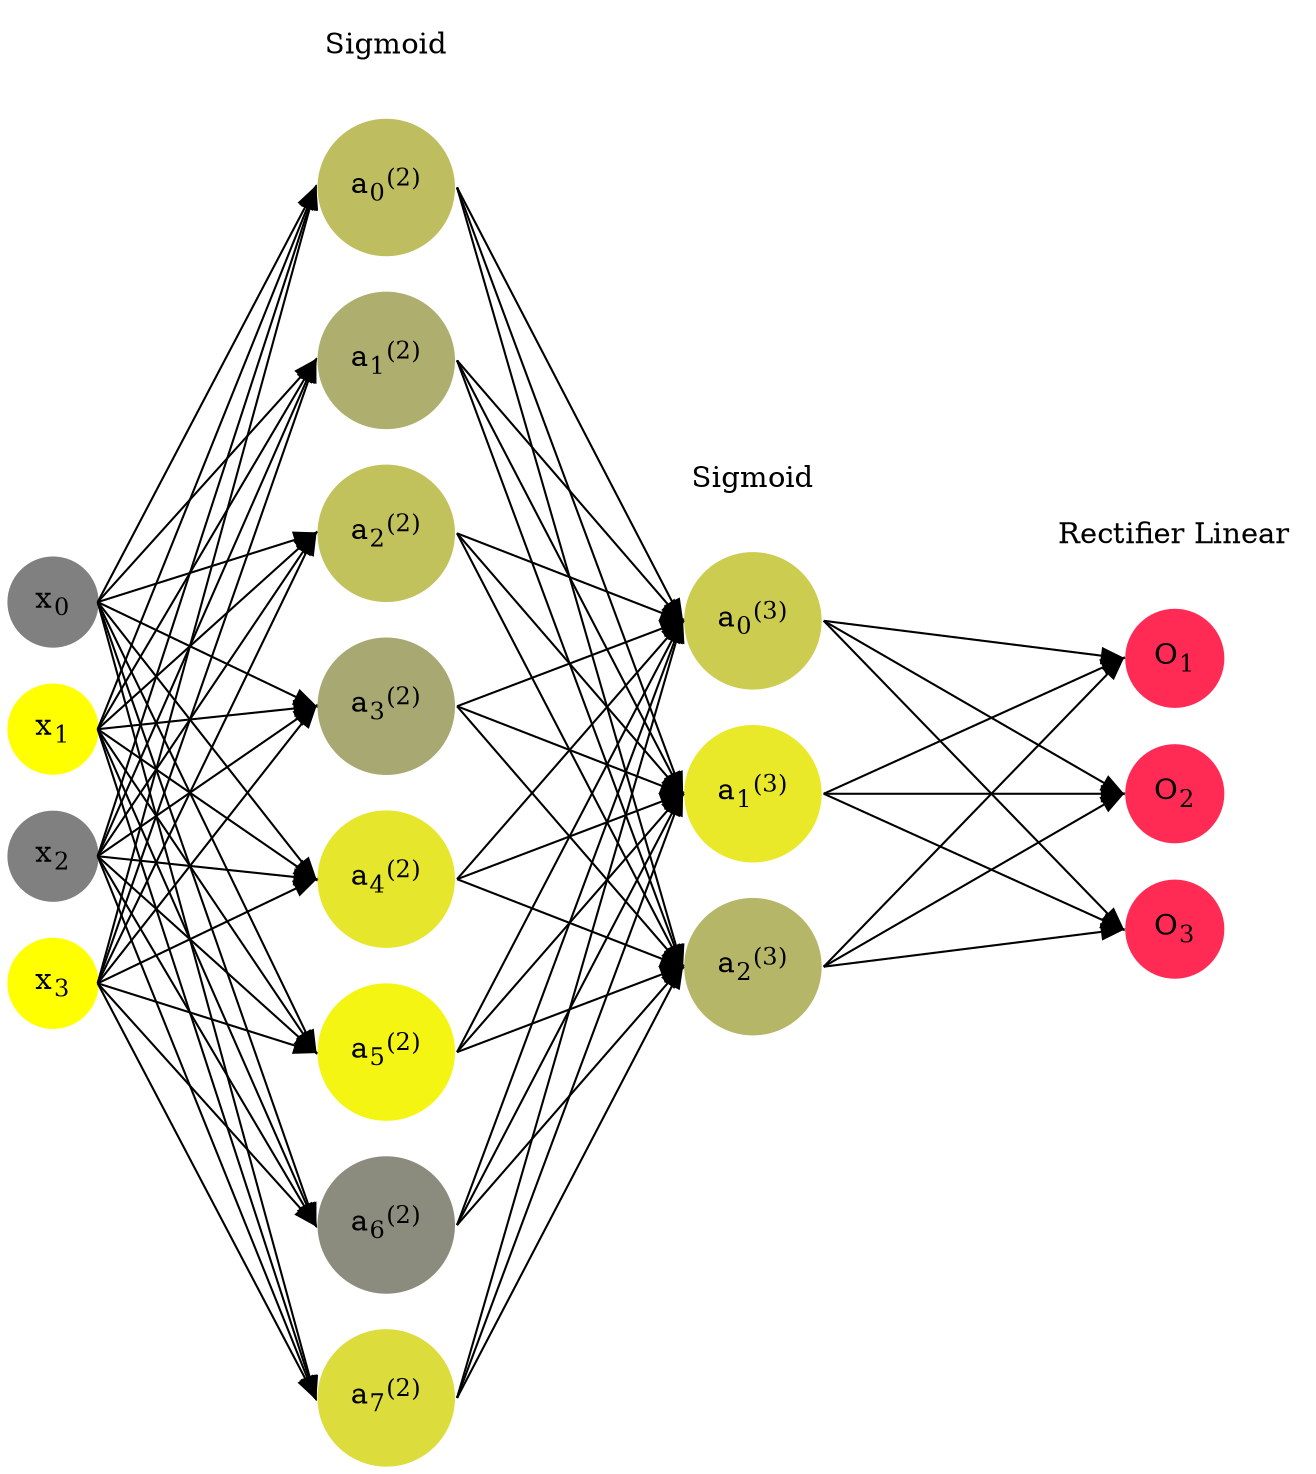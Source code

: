 digraph G {
	rankdir = LR;
	splines=false;
	edge[style=invis];
	ranksep= 1.4;
	{
	node [shape=circle, color="0.1667, 0.0, 0.5", style=filled, fillcolor="0.1667, 0.0, 0.5"];
	x0 [label=<x<sub>0</sub>>];
	}
	{
	node [shape=circle, color="0.1667, 1.0, 1.0", style=filled, fillcolor="0.1667, 1.0, 1.0"];
	x1 [label=<x<sub>1</sub>>];
	}
	{
	node [shape=circle, color="0.1667, 0.0, 0.5", style=filled, fillcolor="0.1667, 0.0, 0.5"];
	x2 [label=<x<sub>2</sub>>];
	}
	{
	node [shape=circle, color="0.1667, 1.0, 1.0", style=filled, fillcolor="0.1667, 1.0, 1.0"];
	x3 [label=<x<sub>3</sub>>];
	}
	{
	node [shape=circle, color="0.1667, 0.487681, 0.743841", style=filled, fillcolor="0.1667, 0.487681, 0.743841"];
	a02 [label=<a<sub>0</sub><sup>(2)</sup>>];
	}
	{
	node [shape=circle, color="0.1667, 0.363135, 0.681567", style=filled, fillcolor="0.1667, 0.363135, 0.681567"];
	a12 [label=<a<sub>1</sub><sup>(2)</sup>>];
	}
	{
	node [shape=circle, color="0.1667, 0.517280, 0.758640", style=filled, fillcolor="0.1667, 0.517280, 0.758640"];
	a22 [label=<a<sub>2</sub><sup>(2)</sup>>];
	}
	{
	node [shape=circle, color="0.1667, 0.318660, 0.659330", style=filled, fillcolor="0.1667, 0.318660, 0.659330"];
	a32 [label=<a<sub>3</sub><sup>(2)</sup>>];
	}
	{
	node [shape=circle, color="0.1667, 0.803041, 0.901520", style=filled, fillcolor="0.1667, 0.803041, 0.901520"];
	a42 [label=<a<sub>4</sub><sup>(2)</sup>>];
	}
	{
	node [shape=circle, color="0.1667, 0.917901, 0.958951", style=filled, fillcolor="0.1667, 0.917901, 0.958951"];
	a52 [label=<a<sub>5</sub><sup>(2)</sup>>];
	}
	{
	node [shape=circle, color="0.1667, 0.089816, 0.544908", style=filled, fillcolor="0.1667, 0.089816, 0.544908"];
	a62 [label=<a<sub>6</sub><sup>(2)</sup>>];
	}
	{
	node [shape=circle, color="0.1667, 0.725247, 0.862623", style=filled, fillcolor="0.1667, 0.725247, 0.862623"];
	a72 [label=<a<sub>7</sub><sup>(2)</sup>>];
	}
	{
	node [shape=circle, color="0.1667, 0.601227, 0.800613", style=filled, fillcolor="0.1667, 0.601227, 0.800613"];
	a03 [label=<a<sub>0</sub><sup>(3)</sup>>];
	}
	{
	node [shape=circle, color="0.1667, 0.821899, 0.910950", style=filled, fillcolor="0.1667, 0.821899, 0.910950"];
	a13 [label=<a<sub>1</sub><sup>(3)</sup>>];
	}
	{
	node [shape=circle, color="0.1667, 0.426508, 0.713254", style=filled, fillcolor="0.1667, 0.426508, 0.713254"];
	a23 [label=<a<sub>2</sub><sup>(3)</sup>>];
	}
	{
	node [shape=circle, color="0.9667, 0.83, 1.0", style=filled, fillcolor="0.9667, 0.83, 1.0"];
	O1 [label=<O<sub>1</sub>>];
	}
	{
	node [shape=circle, color="0.9667, 0.83, 1.0", style=filled, fillcolor="0.9667, 0.83, 1.0"];
	O2 [label=<O<sub>2</sub>>];
	}
	{
	node [shape=circle, color="0.9667, 0.83, 1.0", style=filled, fillcolor="0.9667, 0.83, 1.0"];
	O3 [label=<O<sub>3</sub>>];
	}
	{
	rank=same;
	x0->x1->x2->x3;
	}
	{
	rank=same;
	a02->a12->a22->a32->a42->a52->a62->a72;
	}
	{
	rank=same;
	a03->a13->a23;
	}
	{
	rank=same;
	O1->O2->O3;
	}
	l1 [shape=plaintext,label="Sigmoid"];
	l1->a02;
	{rank=same; l1;a02};
	l2 [shape=plaintext,label="Sigmoid"];
	l2->a03;
	{rank=same; l2;a03};
	l3 [shape=plaintext,label="Rectifier Linear"];
	l3->O1;
	{rank=same; l3;O1};
edge[style=solid, tailport=e, headport=w];
	{x0;x1;x2;x3} -> {a02;a12;a22;a32;a42;a52;a62;a72};
	{a02;a12;a22;a32;a42;a52;a62;a72} -> {a03;a13;a23};
	{a03;a13;a23} -> {O1,O2,O3};
}